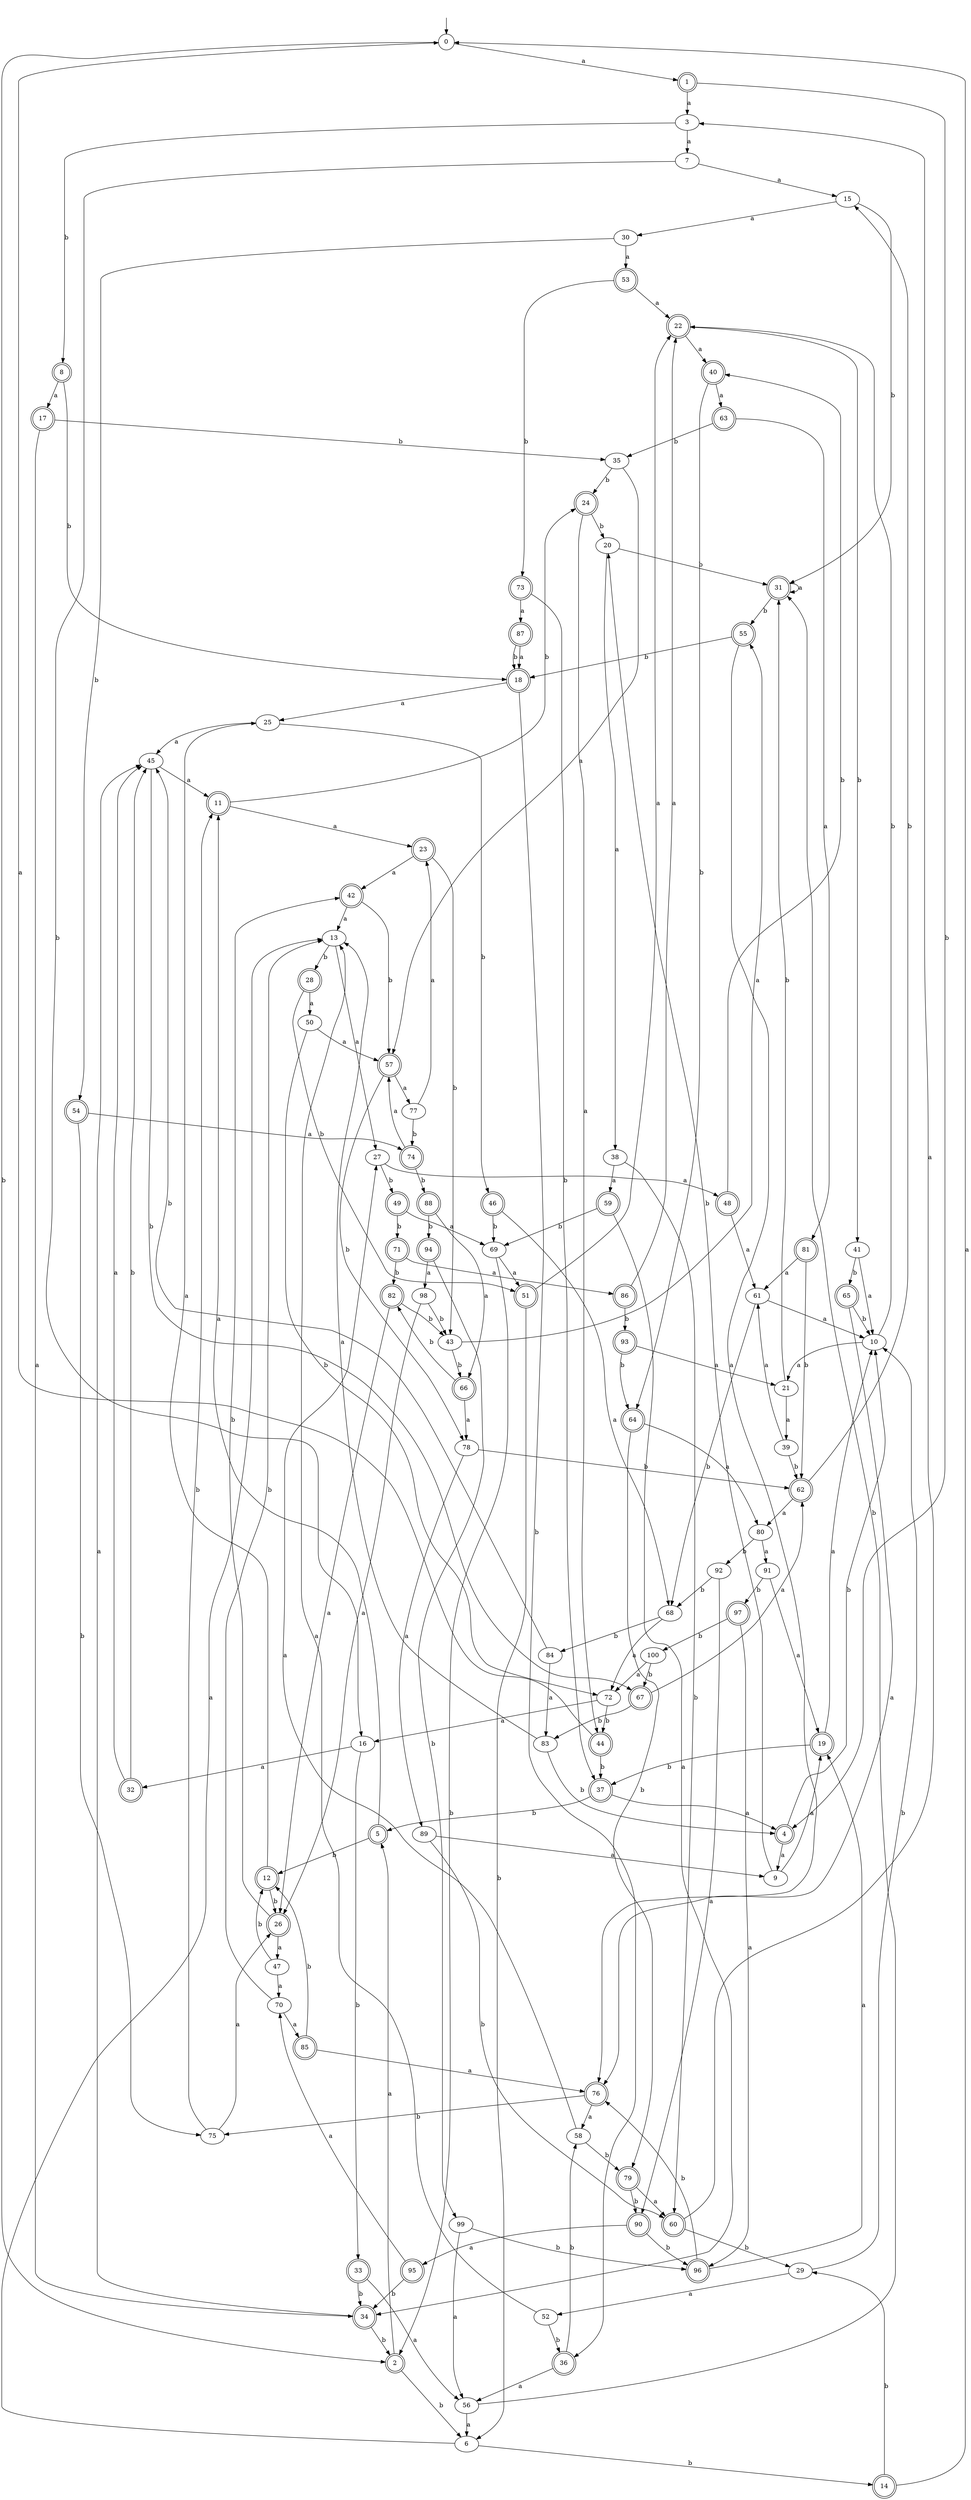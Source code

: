 digraph RandomDFA {
  __start0 [label="", shape=none];
  __start0 -> 0 [label=""];
  0 [shape=circle]
  0 -> 1 [label="a"]
  0 -> 2 [label="b"]
  1 [shape=doublecircle]
  1 -> 3 [label="a"]
  1 -> 4 [label="b"]
  2 [shape=doublecircle]
  2 -> 5 [label="a"]
  2 -> 6 [label="b"]
  3
  3 -> 7 [label="a"]
  3 -> 8 [label="b"]
  4 [shape=doublecircle]
  4 -> 9 [label="a"]
  4 -> 10 [label="b"]
  5 [shape=doublecircle]
  5 -> 11 [label="a"]
  5 -> 12 [label="b"]
  6
  6 -> 13 [label="a"]
  6 -> 14 [label="b"]
  7
  7 -> 15 [label="a"]
  7 -> 16 [label="b"]
  8 [shape=doublecircle]
  8 -> 17 [label="a"]
  8 -> 18 [label="b"]
  9
  9 -> 19 [label="a"]
  9 -> 20 [label="b"]
  10
  10 -> 21 [label="a"]
  10 -> 22 [label="b"]
  11 [shape=doublecircle]
  11 -> 23 [label="a"]
  11 -> 24 [label="b"]
  12 [shape=doublecircle]
  12 -> 25 [label="a"]
  12 -> 26 [label="b"]
  13
  13 -> 27 [label="a"]
  13 -> 28 [label="b"]
  14 [shape=doublecircle]
  14 -> 0 [label="a"]
  14 -> 29 [label="b"]
  15
  15 -> 30 [label="a"]
  15 -> 31 [label="b"]
  16
  16 -> 32 [label="a"]
  16 -> 33 [label="b"]
  17 [shape=doublecircle]
  17 -> 34 [label="a"]
  17 -> 35 [label="b"]
  18 [shape=doublecircle]
  18 -> 25 [label="a"]
  18 -> 36 [label="b"]
  19 [shape=doublecircle]
  19 -> 10 [label="a"]
  19 -> 37 [label="b"]
  20
  20 -> 38 [label="a"]
  20 -> 31 [label="b"]
  21
  21 -> 39 [label="a"]
  21 -> 31 [label="b"]
  22 [shape=doublecircle]
  22 -> 40 [label="a"]
  22 -> 41 [label="b"]
  23 [shape=doublecircle]
  23 -> 42 [label="a"]
  23 -> 43 [label="b"]
  24 [shape=doublecircle]
  24 -> 44 [label="a"]
  24 -> 20 [label="b"]
  25
  25 -> 45 [label="a"]
  25 -> 46 [label="b"]
  26 [shape=doublecircle]
  26 -> 47 [label="a"]
  26 -> 42 [label="b"]
  27
  27 -> 48 [label="a"]
  27 -> 49 [label="b"]
  28 [shape=doublecircle]
  28 -> 50 [label="a"]
  28 -> 51 [label="b"]
  29
  29 -> 52 [label="a"]
  29 -> 10 [label="b"]
  30
  30 -> 53 [label="a"]
  30 -> 54 [label="b"]
  31 [shape=doublecircle]
  31 -> 31 [label="a"]
  31 -> 55 [label="b"]
  32 [shape=doublecircle]
  32 -> 45 [label="a"]
  32 -> 45 [label="b"]
  33 [shape=doublecircle]
  33 -> 56 [label="a"]
  33 -> 34 [label="b"]
  34 [shape=doublecircle]
  34 -> 45 [label="a"]
  34 -> 2 [label="b"]
  35
  35 -> 57 [label="a"]
  35 -> 24 [label="b"]
  36 [shape=doublecircle]
  36 -> 56 [label="a"]
  36 -> 58 [label="b"]
  37 [shape=doublecircle]
  37 -> 4 [label="a"]
  37 -> 5 [label="b"]
  38
  38 -> 59 [label="a"]
  38 -> 60 [label="b"]
  39
  39 -> 61 [label="a"]
  39 -> 62 [label="b"]
  40 [shape=doublecircle]
  40 -> 63 [label="a"]
  40 -> 64 [label="b"]
  41
  41 -> 10 [label="a"]
  41 -> 65 [label="b"]
  42 [shape=doublecircle]
  42 -> 13 [label="a"]
  42 -> 57 [label="b"]
  43
  43 -> 55 [label="a"]
  43 -> 66 [label="b"]
  44 [shape=doublecircle]
  44 -> 0 [label="a"]
  44 -> 37 [label="b"]
  45
  45 -> 11 [label="a"]
  45 -> 67 [label="b"]
  46 [shape=doublecircle]
  46 -> 68 [label="a"]
  46 -> 69 [label="b"]
  47
  47 -> 70 [label="a"]
  47 -> 12 [label="b"]
  48 [shape=doublecircle]
  48 -> 61 [label="a"]
  48 -> 40 [label="b"]
  49 [shape=doublecircle]
  49 -> 69 [label="a"]
  49 -> 71 [label="b"]
  50
  50 -> 57 [label="a"]
  50 -> 72 [label="b"]
  51 [shape=doublecircle]
  51 -> 22 [label="a"]
  51 -> 6 [label="b"]
  52
  52 -> 13 [label="a"]
  52 -> 36 [label="b"]
  53 [shape=doublecircle]
  53 -> 22 [label="a"]
  53 -> 73 [label="b"]
  54 [shape=doublecircle]
  54 -> 74 [label="a"]
  54 -> 75 [label="b"]
  55 [shape=doublecircle]
  55 -> 76 [label="a"]
  55 -> 18 [label="b"]
  56
  56 -> 6 [label="a"]
  56 -> 31 [label="b"]
  57 [shape=doublecircle]
  57 -> 77 [label="a"]
  57 -> 78 [label="b"]
  58
  58 -> 27 [label="a"]
  58 -> 79 [label="b"]
  59 [shape=doublecircle]
  59 -> 34 [label="a"]
  59 -> 69 [label="b"]
  60 [shape=doublecircle]
  60 -> 3 [label="a"]
  60 -> 29 [label="b"]
  61
  61 -> 10 [label="a"]
  61 -> 68 [label="b"]
  62 [shape=doublecircle]
  62 -> 80 [label="a"]
  62 -> 15 [label="b"]
  63 [shape=doublecircle]
  63 -> 81 [label="a"]
  63 -> 35 [label="b"]
  64 [shape=doublecircle]
  64 -> 80 [label="a"]
  64 -> 79 [label="b"]
  65 [shape=doublecircle]
  65 -> 76 [label="a"]
  65 -> 10 [label="b"]
  66 [shape=doublecircle]
  66 -> 78 [label="a"]
  66 -> 82 [label="b"]
  67 [shape=doublecircle]
  67 -> 62 [label="a"]
  67 -> 83 [label="b"]
  68
  68 -> 72 [label="a"]
  68 -> 84 [label="b"]
  69
  69 -> 51 [label="a"]
  69 -> 2 [label="b"]
  70
  70 -> 85 [label="a"]
  70 -> 13 [label="b"]
  71 [shape=doublecircle]
  71 -> 86 [label="a"]
  71 -> 82 [label="b"]
  72
  72 -> 16 [label="a"]
  72 -> 44 [label="b"]
  73 [shape=doublecircle]
  73 -> 87 [label="a"]
  73 -> 37 [label="b"]
  74 [shape=doublecircle]
  74 -> 57 [label="a"]
  74 -> 88 [label="b"]
  75
  75 -> 26 [label="a"]
  75 -> 11 [label="b"]
  76 [shape=doublecircle]
  76 -> 58 [label="a"]
  76 -> 75 [label="b"]
  77
  77 -> 23 [label="a"]
  77 -> 74 [label="b"]
  78
  78 -> 89 [label="a"]
  78 -> 62 [label="b"]
  79 [shape=doublecircle]
  79 -> 60 [label="a"]
  79 -> 90 [label="b"]
  80
  80 -> 91 [label="a"]
  80 -> 92 [label="b"]
  81 [shape=doublecircle]
  81 -> 61 [label="a"]
  81 -> 62 [label="b"]
  82 [shape=doublecircle]
  82 -> 26 [label="a"]
  82 -> 43 [label="b"]
  83
  83 -> 13 [label="a"]
  83 -> 4 [label="b"]
  84
  84 -> 83 [label="a"]
  84 -> 45 [label="b"]
  85 [shape=doublecircle]
  85 -> 76 [label="a"]
  85 -> 12 [label="b"]
  86 [shape=doublecircle]
  86 -> 22 [label="a"]
  86 -> 93 [label="b"]
  87 [shape=doublecircle]
  87 -> 18 [label="a"]
  87 -> 18 [label="b"]
  88 [shape=doublecircle]
  88 -> 66 [label="a"]
  88 -> 94 [label="b"]
  89
  89 -> 9 [label="a"]
  89 -> 60 [label="b"]
  90 [shape=doublecircle]
  90 -> 95 [label="a"]
  90 -> 96 [label="b"]
  91
  91 -> 19 [label="a"]
  91 -> 97 [label="b"]
  92
  92 -> 90 [label="a"]
  92 -> 68 [label="b"]
  93 [shape=doublecircle]
  93 -> 21 [label="a"]
  93 -> 64 [label="b"]
  94 [shape=doublecircle]
  94 -> 98 [label="a"]
  94 -> 99 [label="b"]
  95 [shape=doublecircle]
  95 -> 70 [label="a"]
  95 -> 34 [label="b"]
  96 [shape=doublecircle]
  96 -> 19 [label="a"]
  96 -> 76 [label="b"]
  97 [shape=doublecircle]
  97 -> 96 [label="a"]
  97 -> 100 [label="b"]
  98
  98 -> 26 [label="a"]
  98 -> 43 [label="b"]
  99
  99 -> 56 [label="a"]
  99 -> 96 [label="b"]
  100
  100 -> 72 [label="a"]
  100 -> 67 [label="b"]
}
